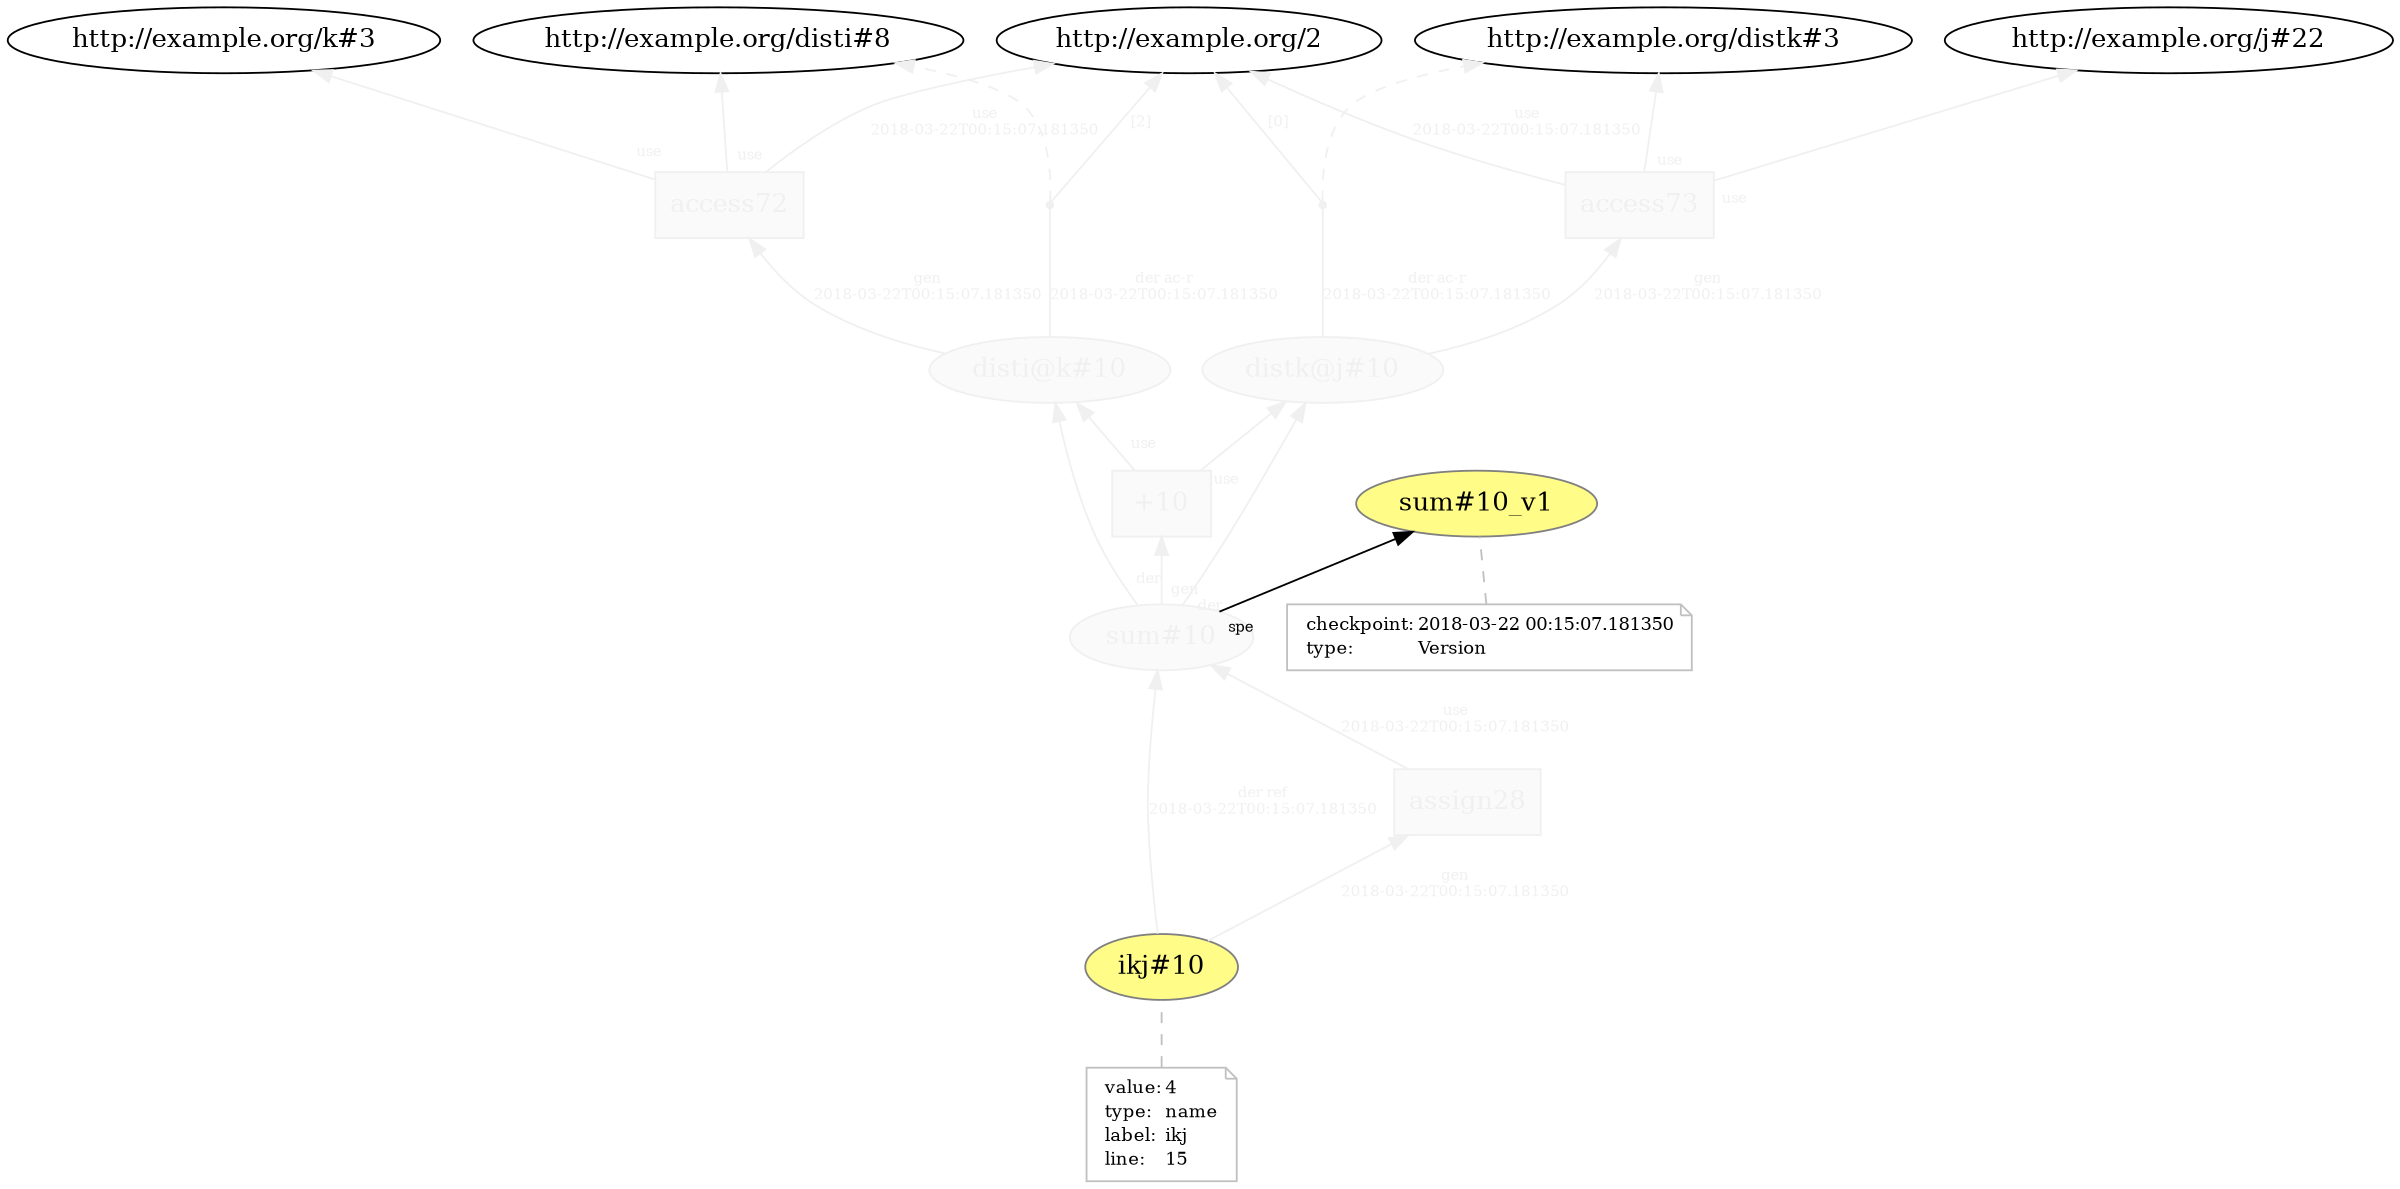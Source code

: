 digraph "PROV" { size="16,12"; rankdir="BT";
"http://example.org/disti@k#10" [fillcolor="#FAFAFA",color="#F0F0F0",style="filled",fontcolor="#F0F0F0",label="disti@k#10",URL="http://example.org/disti@k#10"]
"http://example.org/access72" [fillcolor="#FAFAFA",color="#F0F0F0",shape="polygon",sides="4",style="filled",fontcolor="#F0F0F0",label="access72",URL="http://example.org/access72"]
"bn0" [shape="point",label="",fontcolor="#F0F0F0",color="#F0F0F0"]
"http://example.org/disti@k#10" -> "bn0" [fontsize="8",distance="1.5",angle="60.0",rotation="20",label="der ac-r
2018-03-22T00:15:07.181350",arrowhead="none",fontcolor="#F0F0F0",color="#F0F0F0"]
"bn0" -> "http://example.org/disti#8" [style="dashed",fontcolor="#F0F0F0",color="#F0F0F0"]
"bn0" -> "http://example.org/2" [fontsize="8",distance="1.5",angle="60.0",rotation="20",label="[2]",fontcolor="#F0F0F0",color="#F0F0F0"]
"http://example.org/access72" -> "http://example.org/disti#8" [labelfontsize="8",labeldistance="1.5",labelangle="60.0",rotation="20",taillabel="use",fontcolor="#F0F0F0",color="#F0F0F0"]
"http://example.org/access72" -> "http://example.org/k#3" [labelfontsize="8",labeldistance="1.5",labelangle="60.0",rotation="20",taillabel="use",fontcolor="#F0F0F0",color="#F0F0F0"]
"http://example.org/distk@j#10" [fillcolor="#FAFAFA",color="#F0F0F0",style="filled",fontcolor="#F0F0F0",label="distk@j#10",URL="http://example.org/distk@j#10"]
"http://example.org/access73" [fillcolor="#FAFAFA",color="#F0F0F0",shape="polygon",sides="4",style="filled",fontcolor="#F0F0F0",label="access73",URL="http://example.org/access73"]
"bn1" [shape="point",label="",fontcolor="#F0F0F0",color="#F0F0F0"]
"http://example.org/distk@j#10" -> "bn1" [fontsize="8",distance="1.5",angle="60.0",rotation="20",label="der ac-r
2018-03-22T00:15:07.181350",arrowhead="none",fontcolor="#F0F0F0",color="#F0F0F0"]
"bn1" -> "http://example.org/distk#3" [style="dashed",fontcolor="#F0F0F0",color="#F0F0F0"]
"bn1" -> "http://example.org/2" [fontsize="8",distance="1.5",angle="60.0",rotation="20",label="[0]",fontcolor="#F0F0F0",color="#F0F0F0"]
"http://example.org/access73" -> "http://example.org/distk#3" [labelfontsize="8",labeldistance="1.5",labelangle="60.0",rotation="20",taillabel="use",fontcolor="#F0F0F0",color="#F0F0F0"]
"http://example.org/access73" -> "http://example.org/j#22" [labelfontsize="8",labeldistance="1.5",labelangle="60.0",rotation="20",taillabel="use",fontcolor="#F0F0F0",color="#F0F0F0"]
"http://example.org/sum#10" [fillcolor="#FAFAFA",color="#F0F0F0",style="filled",fontcolor="#F0F0F0",label="sum#10",URL="http://example.org/sum#10"]
"http://example.org/sum#10_v1" [fillcolor="#FFFC87",color="#808080",style="filled",label="sum#10_v1",URL="http://example.org/sum#10_v1"]
"-attrs0" [color="gray",shape="note",fontsize="10",fontcolor="black",label=<<TABLE cellpadding="0" border="0">
	<TR>
	    <TD align="left">checkpoint:</TD>
	    <TD align="left">2018-03-22 00:15:07.181350</TD>
	</TR>
	<TR>
	    <TD align="left">type:</TD>
	    <TD align="left">Version</TD>
	</TR>
</TABLE>>]
"-attrs0" -> "http://example.org/sum#10_v1" [color="gray",style="dashed",arrowhead="none"]
"http://example.org/sum#10" -> "http://example.org/sum#10_v1" [labelfontsize="8",labeldistance="1.5",labelangle="60.0",rotation="20",taillabel="spe"]
"http://example.org/+10" [fillcolor="#FAFAFA",color="#F0F0F0",shape="polygon",sides="4",style="filled",fontcolor="#F0F0F0",label="+10",URL="http://example.org/+10"]
"http://example.org/sum#10" -> "http://example.org/disti@k#10" [labelfontsize="8",labeldistance="1.5",labelangle="60.0",rotation="20",taillabel="der",fontcolor="#F0F0F0",color="#F0F0F0"]
"http://example.org/sum#10" -> "http://example.org/distk@j#10" [labelfontsize="8",labeldistance="1.5",labelangle="60.0",rotation="20",taillabel="der",fontcolor="#F0F0F0",color="#F0F0F0"]
"http://example.org/ikj#10" [fillcolor="#FFFC87",color="#808080",style="filled",label="ikj#10",URL="http://example.org/ikj#10"]
"-attrs1" [color="gray",shape="note",fontsize="10",fontcolor="black",label=<<TABLE cellpadding="0" border="0">
	<TR>
	    <TD align="left">value:</TD>
	    <TD align="left">4</TD>
	</TR>
	<TR>
	    <TD align="left">type:</TD>
	    <TD align="left">name</TD>
	</TR>
	<TR>
	    <TD align="left">label:</TD>
	    <TD align="left">ikj</TD>
	</TR>
	<TR>
	    <TD align="left">line:</TD>
	    <TD align="left">15</TD>
	</TR>
</TABLE>>]
"-attrs1" -> "http://example.org/ikj#10" [color="gray",style="dashed",arrowhead="none"]
"http://example.org/assign28" [fillcolor="#FAFAFA",color="#F0F0F0",shape="polygon",sides="4",style="filled",fontcolor="#F0F0F0",label="assign28",URL="http://example.org/assign28"]
"http://example.org/ikj#10" -> "http://example.org/sum#10" [fontsize="8",distance="1.5",angle="60.0",rotation="20",label="der ref
2018-03-22T00:15:07.181350",fontcolor="#F0F0F0",color="#F0F0F0"]
"http://example.org/assign28" -> "http://example.org/sum#10" [fontsize="8",distance="1.5",angle="60.0",rotation="20",label="use
2018-03-22T00:15:07.181350",fontcolor="#F0F0F0",color="#F0F0F0"]
"http://example.org/+10" -> "http://example.org/distk@j#10" [labelfontsize="8",labeldistance="1.5",labelangle="60.0",rotation="20",taillabel="use",fontcolor="#F0F0F0",color="#F0F0F0"]
"http://example.org/access72" -> "http://example.org/2" [fontsize="8",distance="1.5",angle="60.0",rotation="20",label="use
2018-03-22T00:15:07.181350",fontcolor="#F0F0F0",color="#F0F0F0"]
"http://example.org/+10" -> "http://example.org/disti@k#10" [labelfontsize="8",labeldistance="1.5",labelangle="60.0",rotation="20",taillabel="use",fontcolor="#F0F0F0",color="#F0F0F0"]
"http://example.org/access73" -> "http://example.org/2" [fontsize="8",distance="1.5",angle="60.0",rotation="20",label="use
2018-03-22T00:15:07.181350",fontcolor="#F0F0F0",color="#F0F0F0"]
"http://example.org/distk@j#10" -> "http://example.org/access73" [fontsize="8",distance="1.5",angle="60.0",rotation="20",label="gen
2018-03-22T00:15:07.181350",fontcolor="#F0F0F0",color="#F0F0F0"]
"http://example.org/ikj#10" -> "http://example.org/assign28" [fontsize="8",distance="1.5",angle="60.0",rotation="20",label="gen
2018-03-22T00:15:07.181350",fontcolor="#F0F0F0",color="#F0F0F0"]
"http://example.org/sum#10" -> "http://example.org/+10" [labelfontsize="8",labeldistance="1.5",labelangle="60.0",rotation="20",taillabel="gen",fontcolor="#F0F0F0",color="#F0F0F0"]
"http://example.org/disti@k#10" -> "http://example.org/access72" [fontsize="8",distance="1.5",angle="60.0",rotation="20",label="gen
2018-03-22T00:15:07.181350",fontcolor="#F0F0F0",color="#F0F0F0"]
}
